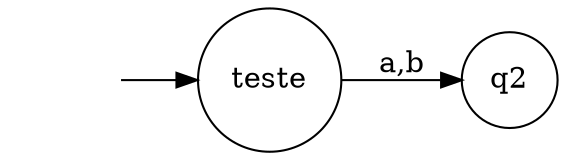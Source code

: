 digraph finite_state_machine {
	rankdir=LR size=7
	node [shape=circle]
	teste -> q2 [label="a,b"]
	node [shape=none]
	"" -> teste
}
